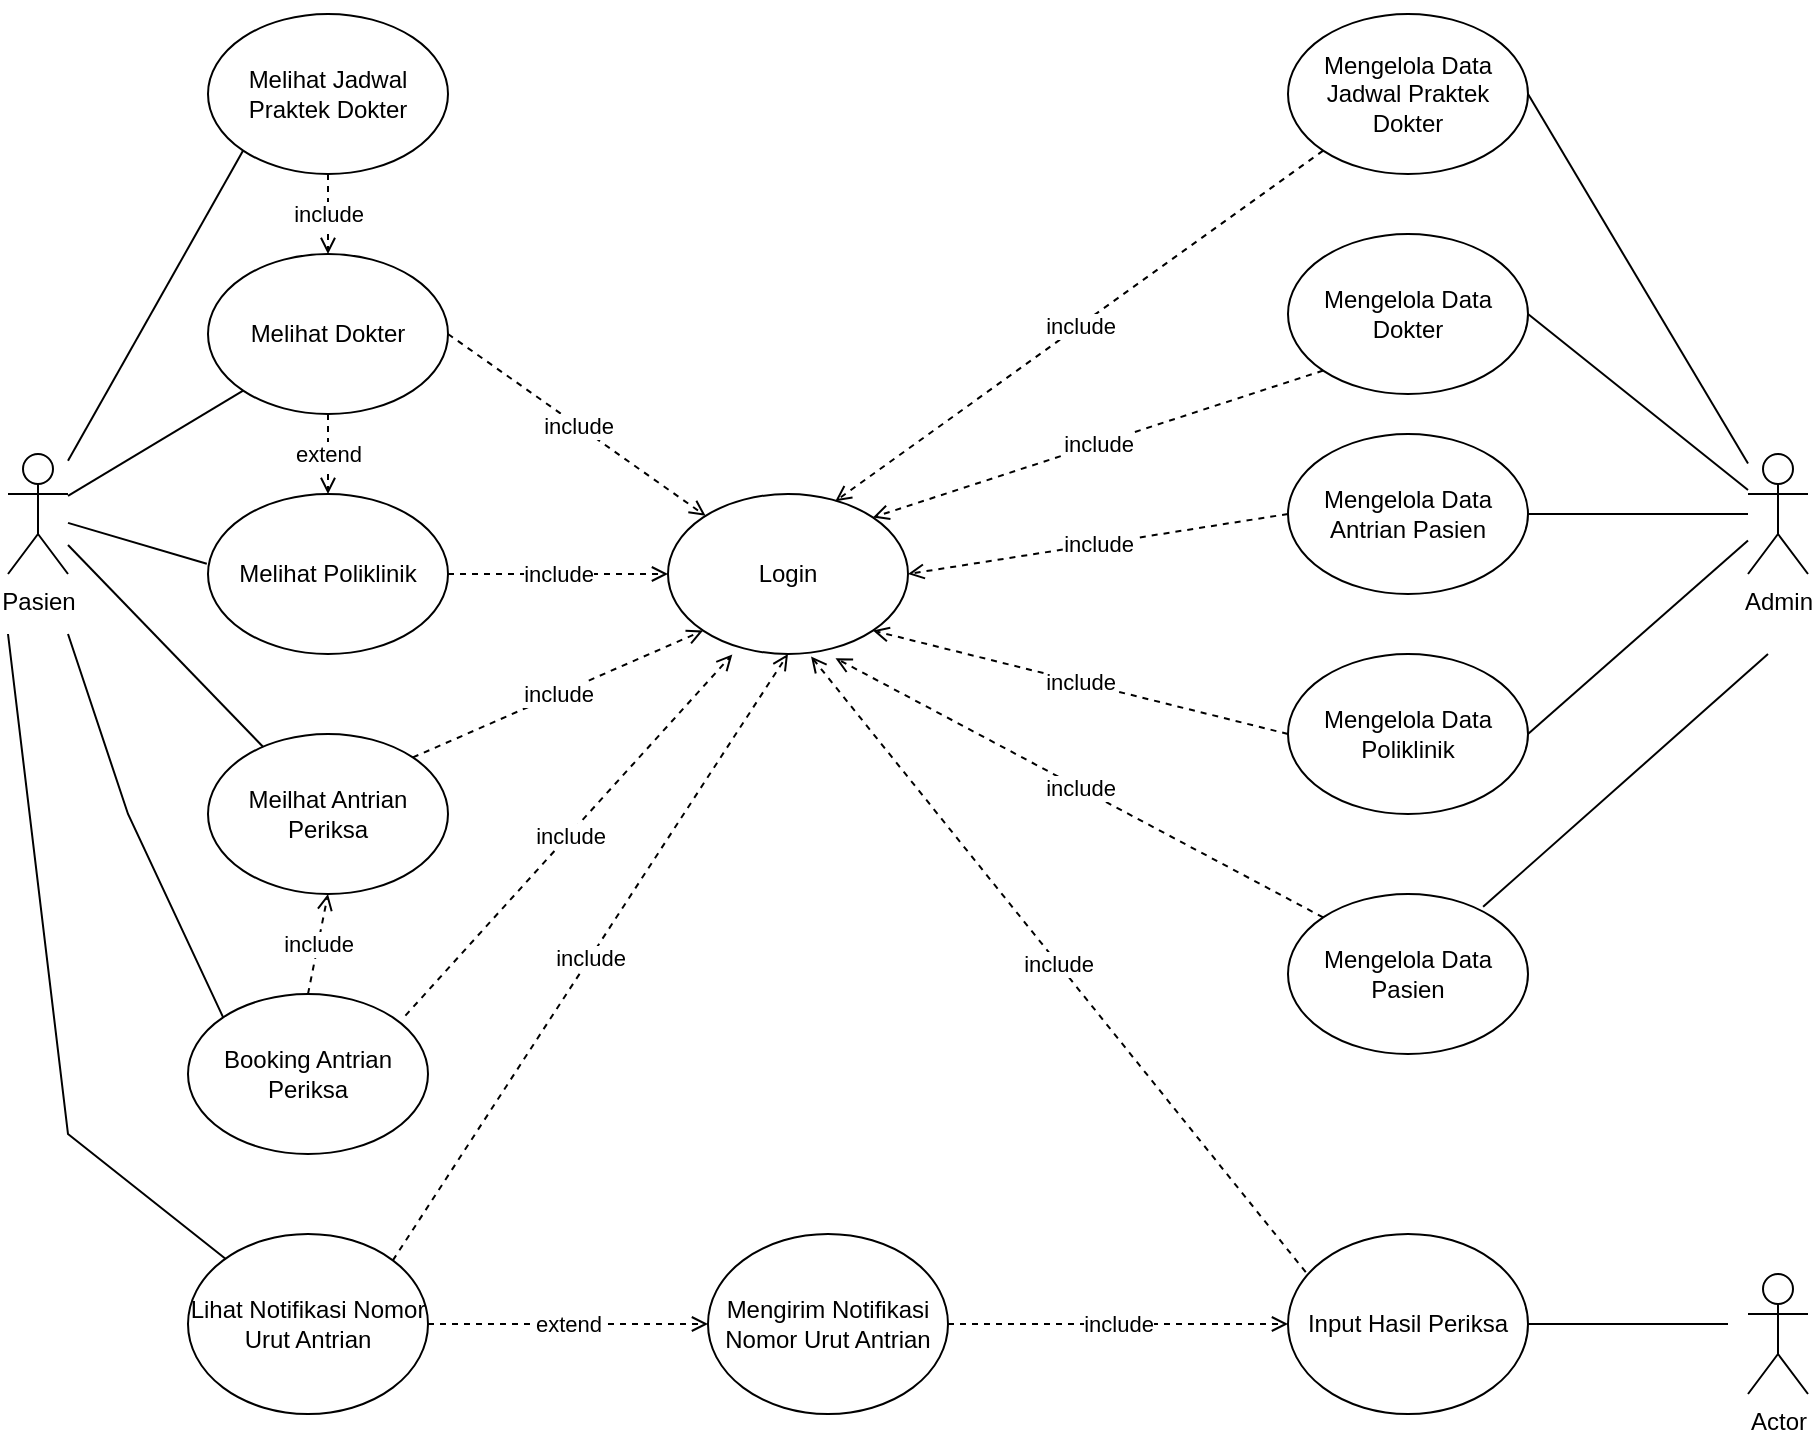 <mxfile version="20.0.3" type="github"><diagram id="ZG36hmKxJaGmtuSurVaH" name="Page-1"><mxGraphModel dx="955" dy="1648" grid="1" gridSize="10" guides="1" tooltips="1" connect="1" arrows="1" fold="1" page="1" pageScale="1" pageWidth="850" pageHeight="1100" math="0" shadow="0"><root><mxCell id="0"/><mxCell id="1" parent="0"/><mxCell id="Mp9YieknU1mIFBs38h_f-1" value="Pasien" style="shape=umlActor;verticalLabelPosition=bottom;verticalAlign=top;html=1;outlineConnect=0;" vertex="1" parent="1"><mxGeometry x="50" y="190" width="30" height="60" as="geometry"/></mxCell><mxCell id="Mp9YieknU1mIFBs38h_f-2" value="Booking Antrian Periksa" style="ellipse;whiteSpace=wrap;html=1;" vertex="1" parent="1"><mxGeometry x="140" y="460" width="120" height="80" as="geometry"/></mxCell><mxCell id="Mp9YieknU1mIFBs38h_f-4" value="Meilhat Antrian Periksa" style="ellipse;whiteSpace=wrap;html=1;" vertex="1" parent="1"><mxGeometry x="150" y="330" width="120" height="80" as="geometry"/></mxCell><mxCell id="Mp9YieknU1mIFBs38h_f-6" value="Melihat Jadwal Praktek Dokter" style="ellipse;whiteSpace=wrap;html=1;" vertex="1" parent="1"><mxGeometry x="150" y="-30" width="120" height="80" as="geometry"/></mxCell><mxCell id="Mp9YieknU1mIFBs38h_f-8" value="Melihat Dokter" style="ellipse;whiteSpace=wrap;html=1;" vertex="1" parent="1"><mxGeometry x="150" y="90" width="120" height="80" as="geometry"/></mxCell><mxCell id="Mp9YieknU1mIFBs38h_f-10" value="" style="endArrow=none;dashed=1;html=1;rounded=0;entryX=0.5;entryY=1;entryDx=0;entryDy=0;exitX=0.5;exitY=0;exitDx=0;exitDy=0;strokeColor=none;startArrow=classic;startFill=1;" edge="1" parent="1" source="Mp9YieknU1mIFBs38h_f-6" target="Mp9YieknU1mIFBs38h_f-8"><mxGeometry width="50" height="50" relative="1" as="geometry"><mxPoint x="70" y="340" as="sourcePoint"/><mxPoint x="120" y="290" as="targetPoint"/></mxGeometry></mxCell><mxCell id="Mp9YieknU1mIFBs38h_f-14" value="Login" style="ellipse;whiteSpace=wrap;html=1;" vertex="1" parent="1"><mxGeometry x="380" y="210" width="120" height="80" as="geometry"/></mxCell><mxCell id="Mp9YieknU1mIFBs38h_f-24" value="Melihat Poliklinik" style="ellipse;whiteSpace=wrap;html=1;" vertex="1" parent="1"><mxGeometry x="150" y="210" width="120" height="80" as="geometry"/></mxCell><mxCell id="Mp9YieknU1mIFBs38h_f-40" value="" style="endArrow=none;html=1;rounded=0;endFill=0;entryX=0;entryY=1;entryDx=0;entryDy=0;" edge="1" parent="1" source="Mp9YieknU1mIFBs38h_f-1" target="Mp9YieknU1mIFBs38h_f-6"><mxGeometry width="50" height="50" relative="1" as="geometry"><mxPoint x="360" y="80" as="sourcePoint"/><mxPoint x="410" y="30" as="targetPoint"/></mxGeometry></mxCell><mxCell id="Mp9YieknU1mIFBs38h_f-42" value="" style="endArrow=open;html=1;rounded=0;endFill=0;dashed=1;entryX=0;entryY=0.5;entryDx=0;entryDy=0;" edge="1" parent="1" source="Mp9YieknU1mIFBs38h_f-24" target="Mp9YieknU1mIFBs38h_f-14"><mxGeometry relative="1" as="geometry"><mxPoint x="270" y="249.58" as="sourcePoint"/><mxPoint x="370" y="249.58" as="targetPoint"/></mxGeometry></mxCell><mxCell id="Mp9YieknU1mIFBs38h_f-43" value="include" style="edgeLabel;resizable=0;html=1;align=center;verticalAlign=middle;" connectable="0" vertex="1" parent="Mp9YieknU1mIFBs38h_f-42"><mxGeometry relative="1" as="geometry"/></mxCell><mxCell id="Mp9YieknU1mIFBs38h_f-44" value="" style="endArrow=open;html=1;rounded=0;endFill=0;dashed=1;exitX=0.5;exitY=1;exitDx=0;exitDy=0;entryX=0.5;entryY=0;entryDx=0;entryDy=0;" edge="1" parent="1" source="Mp9YieknU1mIFBs38h_f-8" target="Mp9YieknU1mIFBs38h_f-24"><mxGeometry relative="1" as="geometry"><mxPoint x="240" y="200.0" as="sourcePoint"/><mxPoint x="340" y="200.0" as="targetPoint"/></mxGeometry></mxCell><mxCell id="Mp9YieknU1mIFBs38h_f-45" value="extend" style="edgeLabel;resizable=0;html=1;align=center;verticalAlign=middle;" connectable="0" vertex="1" parent="Mp9YieknU1mIFBs38h_f-44"><mxGeometry relative="1" as="geometry"/></mxCell><mxCell id="Mp9YieknU1mIFBs38h_f-46" value="" style="endArrow=none;html=1;rounded=0;endFill=0;entryX=0;entryY=1;entryDx=0;entryDy=0;" edge="1" parent="1" source="Mp9YieknU1mIFBs38h_f-1" target="Mp9YieknU1mIFBs38h_f-8"><mxGeometry width="50" height="50" relative="1" as="geometry"><mxPoint x="87.143" y="200" as="sourcePoint"/><mxPoint x="160" y="20" as="targetPoint"/></mxGeometry></mxCell><mxCell id="Mp9YieknU1mIFBs38h_f-47" value="" style="endArrow=none;html=1;rounded=0;endFill=0;entryX=-0.005;entryY=0.436;entryDx=0;entryDy=0;entryPerimeter=0;" edge="1" parent="1" source="Mp9YieknU1mIFBs38h_f-1" target="Mp9YieknU1mIFBs38h_f-24"><mxGeometry width="50" height="50" relative="1" as="geometry"><mxPoint x="90" y="214.118" as="sourcePoint"/><mxPoint x="160" y="140" as="targetPoint"/></mxGeometry></mxCell><mxCell id="Mp9YieknU1mIFBs38h_f-48" value="" style="endArrow=none;html=1;rounded=0;endFill=0;" edge="1" parent="1" source="Mp9YieknU1mIFBs38h_f-1" target="Mp9YieknU1mIFBs38h_f-4"><mxGeometry width="50" height="50" relative="1" as="geometry"><mxPoint x="90" y="234.422" as="sourcePoint"/><mxPoint x="159.4" y="254.88" as="targetPoint"/></mxGeometry></mxCell><mxCell id="Mp9YieknU1mIFBs38h_f-49" value="" style="endArrow=none;html=1;rounded=0;endFill=0;entryX=0;entryY=0;entryDx=0;entryDy=0;" edge="1" parent="1" target="Mp9YieknU1mIFBs38h_f-2"><mxGeometry width="50" height="50" relative="1" as="geometry"><mxPoint x="80" y="280" as="sourcePoint"/><mxPoint x="157.498" y="380.857" as="targetPoint"/><Array as="points"><mxPoint x="110" y="370"/></Array></mxGeometry></mxCell><mxCell id="Mp9YieknU1mIFBs38h_f-50" value="" style="endArrow=open;html=1;rounded=0;endFill=0;dashed=1;entryX=0;entryY=1;entryDx=0;entryDy=0;exitX=1;exitY=0;exitDx=0;exitDy=0;" edge="1" parent="1" source="Mp9YieknU1mIFBs38h_f-4" target="Mp9YieknU1mIFBs38h_f-14"><mxGeometry relative="1" as="geometry"><mxPoint x="280" y="260" as="sourcePoint"/><mxPoint x="390" y="260" as="targetPoint"/></mxGeometry></mxCell><mxCell id="Mp9YieknU1mIFBs38h_f-51" value="include" style="edgeLabel;resizable=0;html=1;align=center;verticalAlign=middle;" connectable="0" vertex="1" parent="Mp9YieknU1mIFBs38h_f-50"><mxGeometry relative="1" as="geometry"/></mxCell><mxCell id="Mp9YieknU1mIFBs38h_f-52" value="" style="endArrow=open;html=1;rounded=0;endFill=0;dashed=1;entryX=0.268;entryY=1.003;entryDx=0;entryDy=0;exitX=0.906;exitY=0.135;exitDx=0;exitDy=0;exitPerimeter=0;entryPerimeter=0;" edge="1" parent="1" source="Mp9YieknU1mIFBs38h_f-2" target="Mp9YieknU1mIFBs38h_f-14"><mxGeometry relative="1" as="geometry"><mxPoint x="262.426" y="351.716" as="sourcePoint"/><mxPoint x="407.574" y="288.284" as="targetPoint"/></mxGeometry></mxCell><mxCell id="Mp9YieknU1mIFBs38h_f-53" value="include" style="edgeLabel;resizable=0;html=1;align=center;verticalAlign=middle;" connectable="0" vertex="1" parent="Mp9YieknU1mIFBs38h_f-52"><mxGeometry relative="1" as="geometry"/></mxCell><mxCell id="Mp9YieknU1mIFBs38h_f-54" value="" style="endArrow=open;html=1;rounded=0;endFill=0;dashed=1;exitX=1;exitY=0.5;exitDx=0;exitDy=0;" edge="1" parent="1" source="Mp9YieknU1mIFBs38h_f-8" target="Mp9YieknU1mIFBs38h_f-14"><mxGeometry relative="1" as="geometry"><mxPoint x="280" y="260" as="sourcePoint"/><mxPoint x="390" y="260" as="targetPoint"/></mxGeometry></mxCell><mxCell id="Mp9YieknU1mIFBs38h_f-55" value="include" style="edgeLabel;resizable=0;html=1;align=center;verticalAlign=middle;" connectable="0" vertex="1" parent="Mp9YieknU1mIFBs38h_f-54"><mxGeometry relative="1" as="geometry"/></mxCell><mxCell id="Mp9YieknU1mIFBs38h_f-56" value="" style="endArrow=open;html=1;rounded=0;endFill=0;dashed=1;exitX=1;exitY=0.5;exitDx=0;exitDy=0;" edge="1" parent="1"><mxGeometry relative="1" as="geometry"><mxPoint x="210" y="50" as="sourcePoint"/><mxPoint x="210" y="90" as="targetPoint"/></mxGeometry></mxCell><mxCell id="Mp9YieknU1mIFBs38h_f-57" value="include" style="edgeLabel;resizable=0;html=1;align=center;verticalAlign=middle;" connectable="0" vertex="1" parent="Mp9YieknU1mIFBs38h_f-56"><mxGeometry relative="1" as="geometry"/></mxCell><mxCell id="Mp9YieknU1mIFBs38h_f-58" value="Lihat Notifikasi Nomor Urut Antrian" style="ellipse;whiteSpace=wrap;html=1;" vertex="1" parent="1"><mxGeometry x="140" y="580" width="120" height="90" as="geometry"/></mxCell><mxCell id="Mp9YieknU1mIFBs38h_f-59" value="" style="endArrow=none;html=1;rounded=0;endFill=0;" edge="1" parent="1" target="Mp9YieknU1mIFBs38h_f-58"><mxGeometry width="50" height="50" relative="1" as="geometry"><mxPoint x="50" y="280" as="sourcePoint"/><mxPoint x="167.574" y="481.716" as="targetPoint"/><Array as="points"><mxPoint x="80" y="530"/></Array></mxGeometry></mxCell><mxCell id="Mp9YieknU1mIFBs38h_f-60" value="" style="endArrow=open;html=1;rounded=0;endFill=0;dashed=1;exitX=0.5;exitY=0;exitDx=0;exitDy=0;entryX=0.5;entryY=1;entryDx=0;entryDy=0;" edge="1" parent="1" source="Mp9YieknU1mIFBs38h_f-2" target="Mp9YieknU1mIFBs38h_f-4"><mxGeometry relative="1" as="geometry"><mxPoint x="250" y="430" as="sourcePoint"/><mxPoint x="270" y="430" as="targetPoint"/></mxGeometry></mxCell><mxCell id="Mp9YieknU1mIFBs38h_f-61" value="include" style="edgeLabel;resizable=0;html=1;align=center;verticalAlign=middle;" connectable="0" vertex="1" parent="Mp9YieknU1mIFBs38h_f-60"><mxGeometry relative="1" as="geometry"/></mxCell><mxCell id="Mp9YieknU1mIFBs38h_f-62" value="Admin&lt;br&gt;" style="shape=umlActor;verticalLabelPosition=bottom;verticalAlign=top;html=1;outlineConnect=0;" vertex="1" parent="1"><mxGeometry x="920" y="190" width="30" height="60" as="geometry"/></mxCell><mxCell id="Mp9YieknU1mIFBs38h_f-63" value="Mengelola Data Jadwal Praktek Dokter" style="ellipse;whiteSpace=wrap;html=1;" vertex="1" parent="1"><mxGeometry x="690" y="-30" width="120" height="80" as="geometry"/></mxCell><mxCell id="Mp9YieknU1mIFBs38h_f-64" value="Mengelola Data Dokter" style="ellipse;whiteSpace=wrap;html=1;" vertex="1" parent="1"><mxGeometry x="690" y="80" width="120" height="80" as="geometry"/></mxCell><mxCell id="Mp9YieknU1mIFBs38h_f-65" value="Mengelola Data Antrian Pasien" style="ellipse;whiteSpace=wrap;html=1;" vertex="1" parent="1"><mxGeometry x="690" y="180" width="120" height="80" as="geometry"/></mxCell><mxCell id="Mp9YieknU1mIFBs38h_f-66" value="Mengelola Data Poliklinik" style="ellipse;whiteSpace=wrap;html=1;" vertex="1" parent="1"><mxGeometry x="690" y="290" width="120" height="80" as="geometry"/></mxCell><mxCell id="Mp9YieknU1mIFBs38h_f-67" value="Mengelola Data Pasien" style="ellipse;whiteSpace=wrap;html=1;" vertex="1" parent="1"><mxGeometry x="690" y="410" width="120" height="80" as="geometry"/></mxCell><mxCell id="Mp9YieknU1mIFBs38h_f-68" value="" style="endArrow=none;html=1;rounded=0;endFill=0;entryX=0.813;entryY=0.08;entryDx=0;entryDy=0;entryPerimeter=0;" edge="1" parent="1" target="Mp9YieknU1mIFBs38h_f-67"><mxGeometry width="50" height="50" relative="1" as="geometry"><mxPoint x="930" y="290" as="sourcePoint"/><mxPoint x="637.574" y="54.854" as="targetPoint"/></mxGeometry></mxCell><mxCell id="Mp9YieknU1mIFBs38h_f-70" value="" style="endArrow=none;html=1;rounded=0;endFill=0;entryX=1;entryY=0.5;entryDx=0;entryDy=0;" edge="1" parent="1" source="Mp9YieknU1mIFBs38h_f-62" target="Mp9YieknU1mIFBs38h_f-66"><mxGeometry width="50" height="50" relative="1" as="geometry"><mxPoint x="560" y="219.997" as="sourcePoint"/><mxPoint x="647.574" y="64.854" as="targetPoint"/></mxGeometry></mxCell><mxCell id="Mp9YieknU1mIFBs38h_f-71" value="" style="endArrow=none;html=1;rounded=0;endFill=0;entryX=1;entryY=0.5;entryDx=0;entryDy=0;" edge="1" parent="1" source="Mp9YieknU1mIFBs38h_f-62" target="Mp9YieknU1mIFBs38h_f-65"><mxGeometry width="50" height="50" relative="1" as="geometry"><mxPoint x="570" y="229.997" as="sourcePoint"/><mxPoint x="657.574" y="74.854" as="targetPoint"/></mxGeometry></mxCell><mxCell id="Mp9YieknU1mIFBs38h_f-72" value="" style="endArrow=none;html=1;rounded=0;endFill=0;entryX=1;entryY=0.5;entryDx=0;entryDy=0;" edge="1" parent="1" source="Mp9YieknU1mIFBs38h_f-62" target="Mp9YieknU1mIFBs38h_f-64"><mxGeometry width="50" height="50" relative="1" as="geometry"><mxPoint x="580" y="239.997" as="sourcePoint"/><mxPoint x="667.574" y="84.854" as="targetPoint"/></mxGeometry></mxCell><mxCell id="Mp9YieknU1mIFBs38h_f-73" value="" style="endArrow=none;html=1;rounded=0;endFill=0;entryX=1;entryY=0.5;entryDx=0;entryDy=0;" edge="1" parent="1" source="Mp9YieknU1mIFBs38h_f-62" target="Mp9YieknU1mIFBs38h_f-63"><mxGeometry width="50" height="50" relative="1" as="geometry"><mxPoint x="590" y="249.997" as="sourcePoint"/><mxPoint x="677.574" y="94.854" as="targetPoint"/></mxGeometry></mxCell><mxCell id="Mp9YieknU1mIFBs38h_f-78" value="" style="endArrow=open;html=1;rounded=0;endFill=0;dashed=1;exitX=0;exitY=1;exitDx=0;exitDy=0;entryX=0.697;entryY=0.045;entryDx=0;entryDy=0;entryPerimeter=0;" edge="1" parent="1" source="Mp9YieknU1mIFBs38h_f-63" target="Mp9YieknU1mIFBs38h_f-14"><mxGeometry relative="1" as="geometry"><mxPoint x="490" y="130" as="sourcePoint"/><mxPoint x="618.803" y="220.919" as="targetPoint"/></mxGeometry></mxCell><mxCell id="Mp9YieknU1mIFBs38h_f-79" value="include" style="edgeLabel;resizable=0;html=1;align=center;verticalAlign=middle;" connectable="0" vertex="1" parent="Mp9YieknU1mIFBs38h_f-78"><mxGeometry relative="1" as="geometry"/></mxCell><mxCell id="Mp9YieknU1mIFBs38h_f-90" value="" style="endArrow=open;html=1;rounded=0;endFill=0;dashed=1;exitX=0;exitY=1;exitDx=0;exitDy=0;entryX=1;entryY=0;entryDx=0;entryDy=0;" edge="1" parent="1" source="Mp9YieknU1mIFBs38h_f-64" target="Mp9YieknU1mIFBs38h_f-14"><mxGeometry relative="1" as="geometry"><mxPoint x="460" y="219.08" as="sourcePoint"/><mxPoint x="588.803" y="309.999" as="targetPoint"/></mxGeometry></mxCell><mxCell id="Mp9YieknU1mIFBs38h_f-91" value="include" style="edgeLabel;resizable=0;html=1;align=center;verticalAlign=middle;" connectable="0" vertex="1" parent="Mp9YieknU1mIFBs38h_f-90"><mxGeometry relative="1" as="geometry"/></mxCell><mxCell id="Mp9YieknU1mIFBs38h_f-92" value="" style="endArrow=open;html=1;rounded=0;endFill=0;dashed=1;exitX=0;exitY=0.5;exitDx=0;exitDy=0;entryX=1;entryY=0.5;entryDx=0;entryDy=0;" edge="1" parent="1" source="Mp9YieknU1mIFBs38h_f-65" target="Mp9YieknU1mIFBs38h_f-14"><mxGeometry relative="1" as="geometry"><mxPoint x="717.574" y="128.284" as="sourcePoint"/><mxPoint x="492.426" y="231.716" as="targetPoint"/></mxGeometry></mxCell><mxCell id="Mp9YieknU1mIFBs38h_f-93" value="include" style="edgeLabel;resizable=0;html=1;align=center;verticalAlign=middle;" connectable="0" vertex="1" parent="Mp9YieknU1mIFBs38h_f-92"><mxGeometry relative="1" as="geometry"/></mxCell><mxCell id="Mp9YieknU1mIFBs38h_f-94" value="" style="endArrow=open;html=1;rounded=0;endFill=0;dashed=1;exitX=0;exitY=0.5;exitDx=0;exitDy=0;entryX=1;entryY=1;entryDx=0;entryDy=0;" edge="1" parent="1" source="Mp9YieknU1mIFBs38h_f-66" target="Mp9YieknU1mIFBs38h_f-14"><mxGeometry relative="1" as="geometry"><mxPoint x="700" y="230" as="sourcePoint"/><mxPoint x="510" y="260" as="targetPoint"/></mxGeometry></mxCell><mxCell id="Mp9YieknU1mIFBs38h_f-95" value="include" style="edgeLabel;resizable=0;html=1;align=center;verticalAlign=middle;" connectable="0" vertex="1" parent="Mp9YieknU1mIFBs38h_f-94"><mxGeometry relative="1" as="geometry"/></mxCell><mxCell id="Mp9YieknU1mIFBs38h_f-96" value="" style="endArrow=open;html=1;rounded=0;endFill=0;dashed=1;exitX=0;exitY=0;exitDx=0;exitDy=0;entryX=0.698;entryY=1.026;entryDx=0;entryDy=0;entryPerimeter=0;" edge="1" parent="1" source="Mp9YieknU1mIFBs38h_f-67" target="Mp9YieknU1mIFBs38h_f-14"><mxGeometry relative="1" as="geometry"><mxPoint x="700" y="360" as="sourcePoint"/><mxPoint x="492.426" y="288.284" as="targetPoint"/></mxGeometry></mxCell><mxCell id="Mp9YieknU1mIFBs38h_f-97" value="include" style="edgeLabel;resizable=0;html=1;align=center;verticalAlign=middle;" connectable="0" vertex="1" parent="Mp9YieknU1mIFBs38h_f-96"><mxGeometry relative="1" as="geometry"/></mxCell><mxCell id="Mp9YieknU1mIFBs38h_f-98" value="Actor" style="shape=umlActor;verticalLabelPosition=bottom;verticalAlign=top;html=1;outlineConnect=0;" vertex="1" parent="1"><mxGeometry x="920" y="600" width="30" height="60" as="geometry"/></mxCell><mxCell id="Mp9YieknU1mIFBs38h_f-100" value="Input Hasil Periksa" style="ellipse;whiteSpace=wrap;html=1;" vertex="1" parent="1"><mxGeometry x="690" y="580" width="120" height="90" as="geometry"/></mxCell><mxCell id="Mp9YieknU1mIFBs38h_f-101" value="" style="endArrow=none;html=1;rounded=0;endFill=0;entryX=1;entryY=0.5;entryDx=0;entryDy=0;" edge="1" parent="1" target="Mp9YieknU1mIFBs38h_f-100"><mxGeometry width="50" height="50" relative="1" as="geometry"><mxPoint x="910" y="625" as="sourcePoint"/><mxPoint x="797.56" y="426.4" as="targetPoint"/></mxGeometry></mxCell><mxCell id="Mp9YieknU1mIFBs38h_f-102" value="" style="endArrow=open;html=1;rounded=0;endFill=0;dashed=1;exitX=0.074;exitY=0.212;exitDx=0;exitDy=0;exitPerimeter=0;entryX=0.596;entryY=1.015;entryDx=0;entryDy=0;entryPerimeter=0;" edge="1" parent="1" source="Mp9YieknU1mIFBs38h_f-100" target="Mp9YieknU1mIFBs38h_f-14"><mxGeometry relative="1" as="geometry"><mxPoint x="717.574" y="431.716" as="sourcePoint"/><mxPoint x="450" y="300" as="targetPoint"/></mxGeometry></mxCell><mxCell id="Mp9YieknU1mIFBs38h_f-103" value="include" style="edgeLabel;resizable=0;html=1;align=center;verticalAlign=middle;" connectable="0" vertex="1" parent="Mp9YieknU1mIFBs38h_f-102"><mxGeometry relative="1" as="geometry"/></mxCell><mxCell id="Mp9YieknU1mIFBs38h_f-104" value="Mengirim Notifikasi Nomor Urut Antrian" style="ellipse;whiteSpace=wrap;html=1;" vertex="1" parent="1"><mxGeometry x="400" y="580" width="120" height="90" as="geometry"/></mxCell><mxCell id="Mp9YieknU1mIFBs38h_f-105" value="" style="endArrow=open;html=1;rounded=0;endFill=0;dashed=1;exitX=1;exitY=0.5;exitDx=0;exitDy=0;entryX=0;entryY=0.5;entryDx=0;entryDy=0;" edge="1" parent="1" source="Mp9YieknU1mIFBs38h_f-104" target="Mp9YieknU1mIFBs38h_f-100"><mxGeometry relative="1" as="geometry"><mxPoint x="560" y="575" as="sourcePoint"/><mxPoint x="570" y="525" as="targetPoint"/></mxGeometry></mxCell><mxCell id="Mp9YieknU1mIFBs38h_f-106" value="include" style="edgeLabel;resizable=0;html=1;align=center;verticalAlign=middle;" connectable="0" vertex="1" parent="Mp9YieknU1mIFBs38h_f-105"><mxGeometry relative="1" as="geometry"/></mxCell><mxCell id="Mp9YieknU1mIFBs38h_f-107" value="" style="endArrow=open;html=1;rounded=0;endFill=0;dashed=1;exitX=1;exitY=0.5;exitDx=0;exitDy=0;" edge="1" parent="1" source="Mp9YieknU1mIFBs38h_f-58" target="Mp9YieknU1mIFBs38h_f-104"><mxGeometry relative="1" as="geometry"><mxPoint x="330" y="620" as="sourcePoint"/><mxPoint x="330" y="660" as="targetPoint"/></mxGeometry></mxCell><mxCell id="Mp9YieknU1mIFBs38h_f-108" value="extend" style="edgeLabel;resizable=0;html=1;align=center;verticalAlign=middle;" connectable="0" vertex="1" parent="Mp9YieknU1mIFBs38h_f-107"><mxGeometry relative="1" as="geometry"/></mxCell><mxCell id="Mp9YieknU1mIFBs38h_f-110" value="" style="endArrow=open;html=1;rounded=0;endFill=0;dashed=1;entryX=0.5;entryY=1;entryDx=0;entryDy=0;exitX=1;exitY=0;exitDx=0;exitDy=0;" edge="1" parent="1" source="Mp9YieknU1mIFBs38h_f-58" target="Mp9YieknU1mIFBs38h_f-14"><mxGeometry relative="1" as="geometry"><mxPoint x="258.72" y="480.8" as="sourcePoint"/><mxPoint x="450" y="300" as="targetPoint"/></mxGeometry></mxCell><mxCell id="Mp9YieknU1mIFBs38h_f-111" value="include" style="edgeLabel;resizable=0;html=1;align=center;verticalAlign=middle;" connectable="0" vertex="1" parent="Mp9YieknU1mIFBs38h_f-110"><mxGeometry relative="1" as="geometry"/></mxCell></root></mxGraphModel></diagram></mxfile>